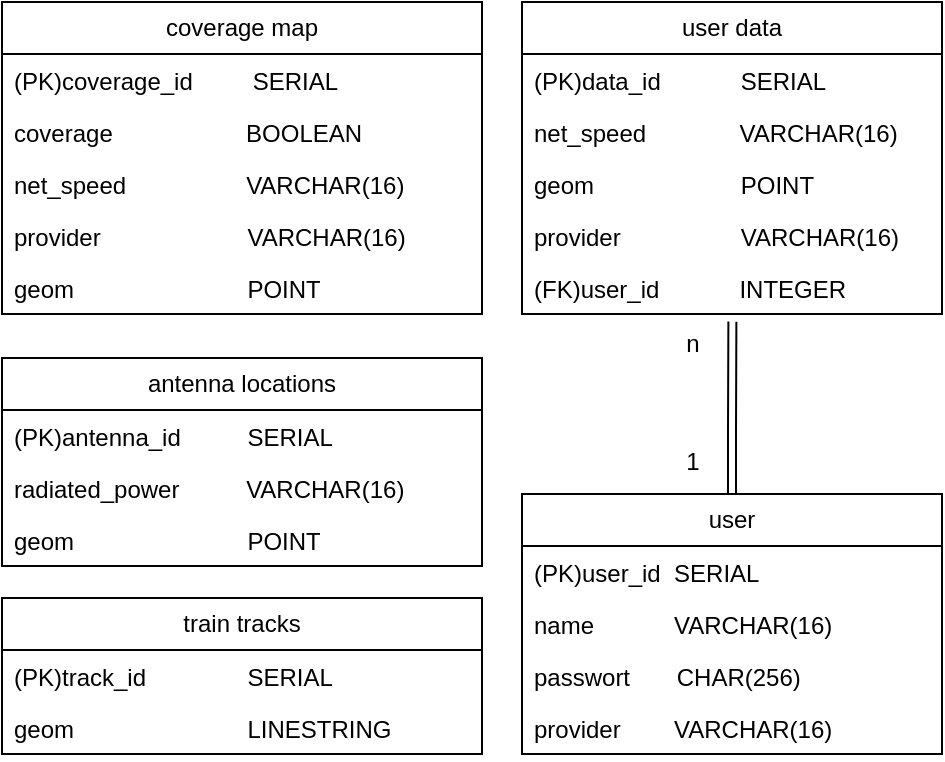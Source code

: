 <mxfile version="22.0.6" type="device">
  <diagram name="Page-1" id="zCWHC759Y4SdwzUhnHew">
    <mxGraphModel dx="1434" dy="708" grid="1" gridSize="10" guides="1" tooltips="1" connect="1" arrows="1" fold="1" page="1" pageScale="1" pageWidth="850" pageHeight="1100" math="0" shadow="0">
      <root>
        <mxCell id="0" />
        <mxCell id="1" parent="0" />
        <mxCell id="vFpNjaLAlR57axLrJAsz-7" value="coverage map" style="swimlane;fontStyle=0;childLayout=stackLayout;horizontal=1;startSize=26;fillColor=none;horizontalStack=0;resizeParent=1;resizeParentMax=0;resizeLast=0;collapsible=1;marginBottom=0;whiteSpace=wrap;html=1;" parent="1" vertex="1">
          <mxGeometry x="40" y="42" width="240" height="156" as="geometry" />
        </mxCell>
        <mxCell id="jnLyRZTdmZkc8WvYbUFP-8" value="&lt;div&gt;(PK)coverage_id&amp;nbsp; &amp;nbsp; &amp;nbsp; &amp;nbsp; &amp;nbsp;SERIAL&lt;/div&gt;" style="text;strokeColor=none;fillColor=none;align=left;verticalAlign=top;spacingLeft=4;spacingRight=4;overflow=hidden;rotatable=0;points=[[0,0.5],[1,0.5]];portConstraint=eastwest;whiteSpace=wrap;html=1;" parent="vFpNjaLAlR57axLrJAsz-7" vertex="1">
          <mxGeometry y="26" width="240" height="26" as="geometry" />
        </mxCell>
        <mxCell id="vFpNjaLAlR57axLrJAsz-8" value="coverage&amp;nbsp; &amp;nbsp; &amp;nbsp; &amp;nbsp; &amp;nbsp; &amp;nbsp; &amp;nbsp; &amp;nbsp; &amp;nbsp; &amp;nbsp; BOOLEAN" style="text;strokeColor=none;fillColor=none;align=left;verticalAlign=top;spacingLeft=4;spacingRight=4;overflow=hidden;rotatable=0;points=[[0,0.5],[1,0.5]];portConstraint=eastwest;whiteSpace=wrap;html=1;" parent="vFpNjaLAlR57axLrJAsz-7" vertex="1">
          <mxGeometry y="52" width="240" height="26" as="geometry" />
        </mxCell>
        <mxCell id="jnLyRZTdmZkc8WvYbUFP-2" value="net_speed&amp;nbsp; &amp;nbsp; &amp;nbsp; &amp;nbsp; &amp;nbsp; &amp;nbsp;&amp;nbsp; &amp;nbsp; &amp;nbsp;&amp;nbsp; VARCHAR(16)" style="text;strokeColor=none;fillColor=none;align=left;verticalAlign=top;spacingLeft=4;spacingRight=4;overflow=hidden;rotatable=0;points=[[0,0.5],[1,0.5]];portConstraint=eastwest;whiteSpace=wrap;html=1;" parent="vFpNjaLAlR57axLrJAsz-7" vertex="1">
          <mxGeometry y="78" width="240" height="26" as="geometry" />
        </mxCell>
        <mxCell id="vFpNjaLAlR57axLrJAsz-9" value="provider&amp;nbsp; &amp;nbsp; &amp;nbsp; &amp;nbsp; &amp;nbsp; &amp;nbsp; &amp;nbsp; &amp;nbsp; &amp;nbsp; &amp;nbsp; &amp;nbsp; VARCHAR(16)" style="text;strokeColor=none;fillColor=none;align=left;verticalAlign=top;spacingLeft=4;spacingRight=4;overflow=hidden;rotatable=0;points=[[0,0.5],[1,0.5]];portConstraint=eastwest;whiteSpace=wrap;html=1;" parent="vFpNjaLAlR57axLrJAsz-7" vertex="1">
          <mxGeometry y="104" width="240" height="26" as="geometry" />
        </mxCell>
        <mxCell id="vFpNjaLAlR57axLrJAsz-13" value="geom&amp;nbsp; &amp;nbsp; &amp;nbsp; &amp;nbsp; &amp;nbsp; &amp;nbsp; &amp;nbsp; &amp;nbsp; &amp;nbsp; &amp;nbsp; &amp;nbsp; &amp;nbsp; &amp;nbsp; POINT" style="text;strokeColor=none;fillColor=none;align=left;verticalAlign=top;spacingLeft=4;spacingRight=4;overflow=hidden;rotatable=0;points=[[0,0.5],[1,0.5]];portConstraint=eastwest;whiteSpace=wrap;html=1;" parent="vFpNjaLAlR57axLrJAsz-7" vertex="1">
          <mxGeometry y="130" width="240" height="26" as="geometry" />
        </mxCell>
        <mxCell id="vFpNjaLAlR57axLrJAsz-14" value="antenna locations" style="swimlane;fontStyle=0;childLayout=stackLayout;horizontal=1;startSize=26;fillColor=none;horizontalStack=0;resizeParent=1;resizeParentMax=0;resizeLast=0;collapsible=1;marginBottom=0;whiteSpace=wrap;html=1;" parent="1" vertex="1">
          <mxGeometry x="40" y="220" width="240" height="104" as="geometry" />
        </mxCell>
        <mxCell id="jnLyRZTdmZkc8WvYbUFP-9" value="(PK)antenna_id&amp;nbsp; &amp;nbsp; &amp;nbsp; &amp;nbsp; &amp;nbsp; SERIAL" style="text;strokeColor=none;fillColor=none;align=left;verticalAlign=top;spacingLeft=4;spacingRight=4;overflow=hidden;rotatable=0;points=[[0,0.5],[1,0.5]];portConstraint=eastwest;whiteSpace=wrap;html=1;" parent="vFpNjaLAlR57axLrJAsz-14" vertex="1">
          <mxGeometry y="26" width="240" height="26" as="geometry" />
        </mxCell>
        <mxCell id="vFpNjaLAlR57axLrJAsz-16" value="radiated_power&amp;nbsp; &amp;nbsp; &amp;nbsp; &amp;nbsp; &amp;nbsp; VARCHAR(16)" style="text;strokeColor=none;fillColor=none;align=left;verticalAlign=top;spacingLeft=4;spacingRight=4;overflow=hidden;rotatable=0;points=[[0,0.5],[1,0.5]];portConstraint=eastwest;whiteSpace=wrap;html=1;" parent="vFpNjaLAlR57axLrJAsz-14" vertex="1">
          <mxGeometry y="52" width="240" height="26" as="geometry" />
        </mxCell>
        <mxCell id="vFpNjaLAlR57axLrJAsz-17" value="geom&amp;nbsp; &amp;nbsp; &amp;nbsp; &amp;nbsp; &amp;nbsp; &amp;nbsp; &amp;nbsp; &amp;nbsp; &amp;nbsp; &amp;nbsp; &amp;nbsp;&amp;nbsp; &amp;nbsp;&amp;nbsp; POINT" style="text;strokeColor=none;fillColor=none;align=left;verticalAlign=top;spacingLeft=4;spacingRight=4;overflow=hidden;rotatable=0;points=[[0,0.5],[1,0.5]];portConstraint=eastwest;whiteSpace=wrap;html=1;" parent="vFpNjaLAlR57axLrJAsz-14" vertex="1">
          <mxGeometry y="78" width="240" height="26" as="geometry" />
        </mxCell>
        <mxCell id="vFpNjaLAlR57axLrJAsz-26" value="train tracks" style="swimlane;fontStyle=0;childLayout=stackLayout;horizontal=1;startSize=26;fillColor=none;horizontalStack=0;resizeParent=1;resizeParentMax=0;resizeLast=0;collapsible=1;marginBottom=0;whiteSpace=wrap;html=1;" parent="1" vertex="1">
          <mxGeometry x="40" y="340" width="240" height="78" as="geometry" />
        </mxCell>
        <mxCell id="vFpNjaLAlR57axLrJAsz-27" value="(PK)track_id&amp;nbsp; &amp;nbsp; &amp;nbsp; &lt;span style=&quot;white-space: pre;&quot;&gt;&#x9;&lt;/span&gt;&amp;nbsp;&amp;nbsp; SERIAL" style="text;strokeColor=none;fillColor=none;align=left;verticalAlign=top;spacingLeft=4;spacingRight=4;overflow=hidden;rotatable=0;points=[[0,0.5],[1,0.5]];portConstraint=eastwest;whiteSpace=wrap;html=1;" parent="vFpNjaLAlR57axLrJAsz-26" vertex="1">
          <mxGeometry y="26" width="240" height="26" as="geometry" />
        </mxCell>
        <mxCell id="jnLyRZTdmZkc8WvYbUFP-10" value="geom&amp;nbsp; &amp;nbsp; &amp;nbsp; &amp;nbsp; &amp;nbsp; &amp;nbsp; &amp;nbsp; &amp;nbsp; &amp;nbsp; &amp;nbsp; &amp;nbsp; &amp;nbsp; &amp;nbsp; LINESTRING" style="text;strokeColor=none;fillColor=none;align=left;verticalAlign=top;spacingLeft=4;spacingRight=4;overflow=hidden;rotatable=0;points=[[0,0.5],[1,0.5]];portConstraint=eastwest;whiteSpace=wrap;html=1;" parent="vFpNjaLAlR57axLrJAsz-26" vertex="1">
          <mxGeometry y="52" width="240" height="26" as="geometry" />
        </mxCell>
        <mxCell id="vFpNjaLAlR57axLrJAsz-30" value="user data" style="swimlane;fontStyle=0;childLayout=stackLayout;horizontal=1;startSize=26;fillColor=none;horizontalStack=0;resizeParent=1;resizeParentMax=0;resizeLast=0;collapsible=1;marginBottom=0;whiteSpace=wrap;html=1;" parent="1" vertex="1">
          <mxGeometry x="300" y="42" width="210" height="156" as="geometry" />
        </mxCell>
        <mxCell id="jnLyRZTdmZkc8WvYbUFP-11" value="(PK)data_id&amp;nbsp; &amp;nbsp; &amp;nbsp;&amp;nbsp; &amp;nbsp; &amp;nbsp;&amp;nbsp; SERIAL" style="text;strokeColor=none;fillColor=none;align=left;verticalAlign=top;spacingLeft=4;spacingRight=4;overflow=hidden;rotatable=0;points=[[0,0.5],[1,0.5]];portConstraint=eastwest;whiteSpace=wrap;html=1;" parent="vFpNjaLAlR57axLrJAsz-30" vertex="1">
          <mxGeometry y="26" width="210" height="26" as="geometry" />
        </mxCell>
        <mxCell id="vFpNjaLAlR57axLrJAsz-31" value="net_speed&amp;nbsp; &amp;nbsp; &amp;nbsp; &amp;nbsp; &amp;nbsp;&amp;nbsp; &amp;nbsp;&amp;nbsp; VARCHAR(16)" style="text;strokeColor=none;fillColor=none;align=left;verticalAlign=top;spacingLeft=4;spacingRight=4;overflow=hidden;rotatable=0;points=[[0,0.5],[1,0.5]];portConstraint=eastwest;whiteSpace=wrap;html=1;" parent="vFpNjaLAlR57axLrJAsz-30" vertex="1">
          <mxGeometry y="52" width="210" height="26" as="geometry" />
        </mxCell>
        <mxCell id="vFpNjaLAlR57axLrJAsz-32" value="geom&amp;nbsp; &amp;nbsp; &amp;nbsp; &amp;nbsp; &amp;nbsp; &amp;nbsp; &amp;nbsp; &amp;nbsp; &amp;nbsp; &amp;nbsp; &amp;nbsp; POINT" style="text;strokeColor=none;fillColor=none;align=left;verticalAlign=top;spacingLeft=4;spacingRight=4;overflow=hidden;rotatable=0;points=[[0,0.5],[1,0.5]];portConstraint=eastwest;whiteSpace=wrap;html=1;" parent="vFpNjaLAlR57axLrJAsz-30" vertex="1">
          <mxGeometry y="78" width="210" height="26" as="geometry" />
        </mxCell>
        <mxCell id="vFpNjaLAlR57axLrJAsz-33" value="provider&amp;nbsp; &amp;nbsp; &amp;nbsp; &amp;nbsp; &amp;nbsp; &amp;nbsp; &amp;nbsp; &amp;nbsp; &amp;nbsp; VARCHAR(16)" style="text;strokeColor=none;fillColor=none;align=left;verticalAlign=top;spacingLeft=4;spacingRight=4;overflow=hidden;rotatable=0;points=[[0,0.5],[1,0.5]];portConstraint=eastwest;whiteSpace=wrap;html=1;" parent="vFpNjaLAlR57axLrJAsz-30" vertex="1">
          <mxGeometry y="104" width="210" height="26" as="geometry" />
        </mxCell>
        <mxCell id="5vU2waXRdWaTLx6UUcuV-9" value="(FK)user_id&amp;nbsp; &amp;nbsp; &amp;nbsp; &amp;nbsp; &amp;nbsp; &amp;nbsp; INTEGER" style="text;strokeColor=none;fillColor=none;align=left;verticalAlign=top;spacingLeft=4;spacingRight=4;overflow=hidden;rotatable=0;points=[[0,0.5],[1,0.5]];portConstraint=eastwest;whiteSpace=wrap;html=1;" parent="vFpNjaLAlR57axLrJAsz-30" vertex="1">
          <mxGeometry y="130" width="210" height="26" as="geometry" />
        </mxCell>
        <mxCell id="jnLyRZTdmZkc8WvYbUFP-18" style="edgeStyle=orthogonalEdgeStyle;rounded=0;orthogonalLoop=1;jettySize=auto;html=1;entryX=1.173;entryY=0.127;entryDx=0;entryDy=0;entryPerimeter=0;shape=link;" parent="1" source="5vU2waXRdWaTLx6UUcuV-1" target="5vU2waXRdWaTLx6UUcuV-6" edge="1">
          <mxGeometry relative="1" as="geometry" />
        </mxCell>
        <mxCell id="5vU2waXRdWaTLx6UUcuV-1" value="user" style="swimlane;fontStyle=0;childLayout=stackLayout;horizontal=1;startSize=26;fillColor=none;horizontalStack=0;resizeParent=1;resizeParentMax=0;resizeLast=0;collapsible=1;marginBottom=0;whiteSpace=wrap;html=1;" parent="1" vertex="1">
          <mxGeometry x="300" y="288" width="210" height="130" as="geometry" />
        </mxCell>
        <mxCell id="5vU2waXRdWaTLx6UUcuV-2" value="(PK)user_id&amp;nbsp; SERIAL" style="text;strokeColor=none;fillColor=none;align=left;verticalAlign=top;spacingLeft=4;spacingRight=4;overflow=hidden;rotatable=0;points=[[0,0.5],[1,0.5]];portConstraint=eastwest;whiteSpace=wrap;html=1;" parent="5vU2waXRdWaTLx6UUcuV-1" vertex="1">
          <mxGeometry y="26" width="210" height="26" as="geometry" />
        </mxCell>
        <mxCell id="jnLyRZTdmZkc8WvYbUFP-1" value="name&amp;nbsp; &amp;nbsp; &amp;nbsp; &amp;nbsp; &amp;nbsp; &amp;nbsp; VARCHAR(16)" style="text;strokeColor=none;fillColor=none;align=left;verticalAlign=top;spacingLeft=4;spacingRight=4;overflow=hidden;rotatable=0;points=[[0,0.5],[1,0.5]];portConstraint=eastwest;whiteSpace=wrap;html=1;" parent="5vU2waXRdWaTLx6UUcuV-1" vertex="1">
          <mxGeometry y="52" width="210" height="26" as="geometry" />
        </mxCell>
        <mxCell id="5vU2waXRdWaTLx6UUcuV-3" value="passwort&amp;nbsp; &amp;nbsp; &amp;nbsp; &amp;nbsp;CHAR(256)" style="text;strokeColor=none;fillColor=none;align=left;verticalAlign=top;spacingLeft=4;spacingRight=4;overflow=hidden;rotatable=0;points=[[0,0.5],[1,0.5]];portConstraint=eastwest;whiteSpace=wrap;html=1;" parent="5vU2waXRdWaTLx6UUcuV-1" vertex="1">
          <mxGeometry y="78" width="210" height="26" as="geometry" />
        </mxCell>
        <mxCell id="5vU2waXRdWaTLx6UUcuV-4" value="provider&amp;nbsp; &amp;nbsp; &amp;nbsp; &amp;nbsp; VARCHAR(16)" style="text;strokeColor=none;fillColor=none;align=left;verticalAlign=top;spacingLeft=4;spacingRight=4;overflow=hidden;rotatable=0;points=[[0,0.5],[1,0.5]];portConstraint=eastwest;whiteSpace=wrap;html=1;" parent="5vU2waXRdWaTLx6UUcuV-1" vertex="1">
          <mxGeometry y="104" width="210" height="26" as="geometry" />
        </mxCell>
        <mxCell id="5vU2waXRdWaTLx6UUcuV-6" value="n" style="text;html=1;align=center;verticalAlign=middle;resizable=0;points=[];autosize=1;strokeColor=none;fillColor=none;" parent="1" vertex="1">
          <mxGeometry x="370" y="198" width="30" height="30" as="geometry" />
        </mxCell>
        <mxCell id="5vU2waXRdWaTLx6UUcuV-7" value="1" style="text;html=1;align=center;verticalAlign=middle;resizable=0;points=[];autosize=1;strokeColor=none;fillColor=none;" parent="1" vertex="1">
          <mxGeometry x="370" y="257" width="30" height="30" as="geometry" />
        </mxCell>
      </root>
    </mxGraphModel>
  </diagram>
</mxfile>

